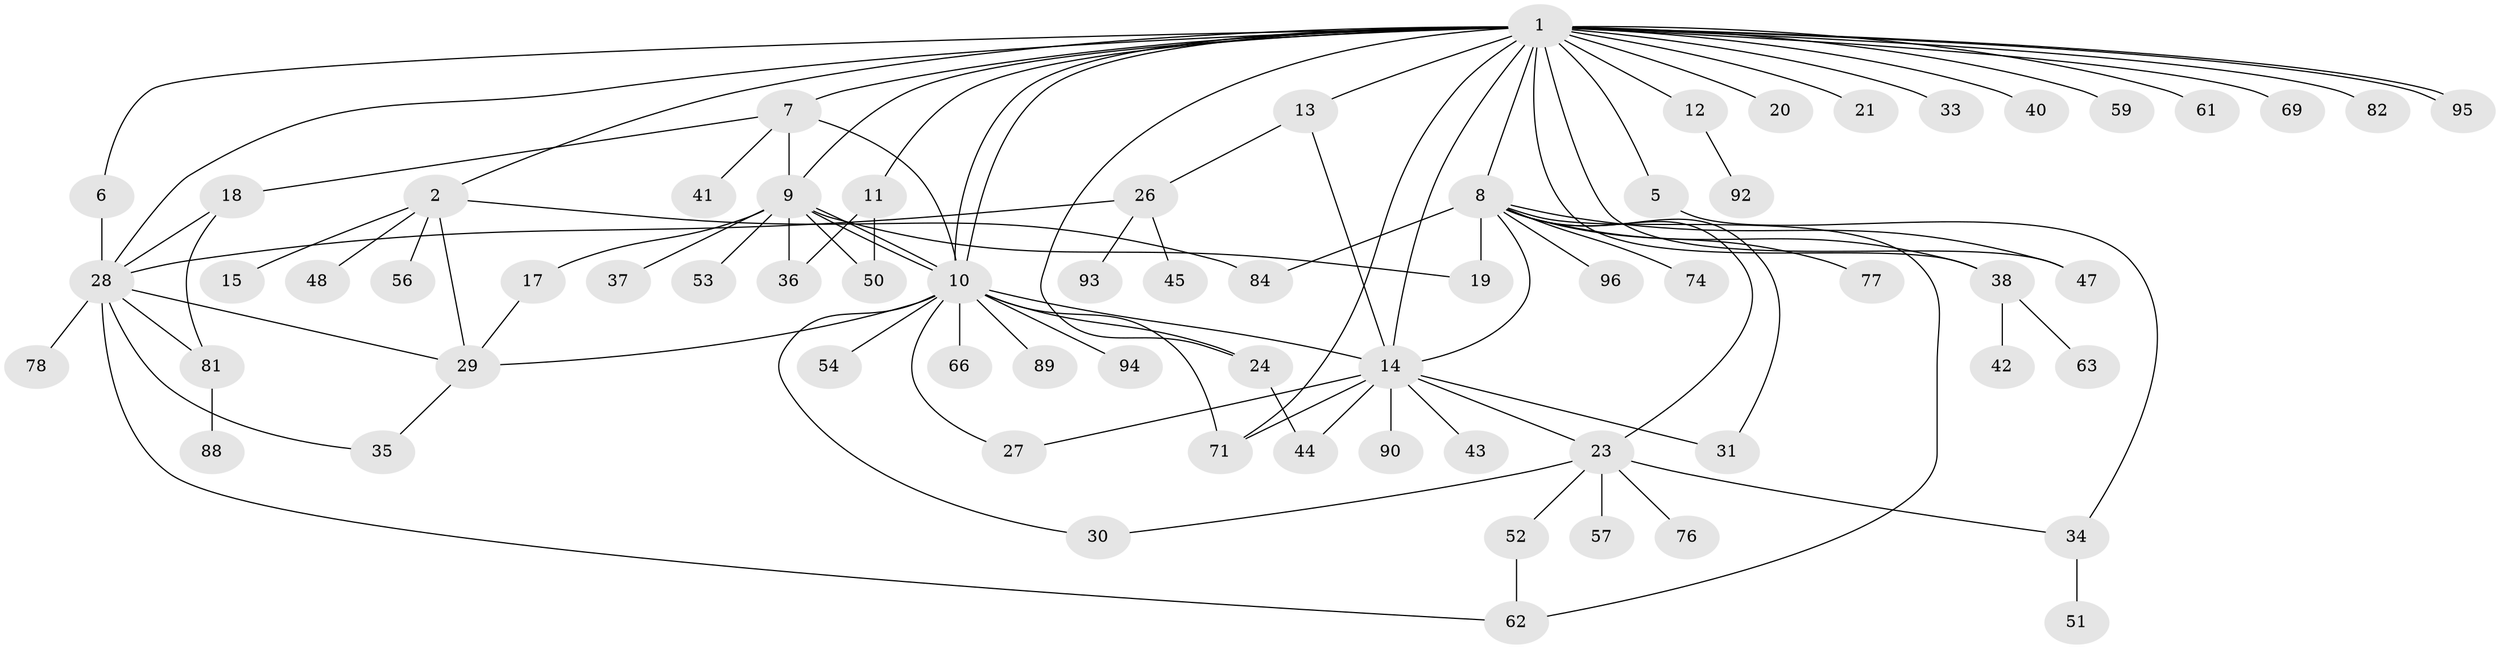// Generated by graph-tools (version 1.1) at 2025/51/02/27/25 19:51:54]
// undirected, 69 vertices, 102 edges
graph export_dot {
graph [start="1"]
  node [color=gray90,style=filled];
  1 [super="+4"];
  2 [super="+3"];
  5 [super="+16"];
  6 [super="+91"];
  7 [super="+22"];
  8 [super="+25"];
  9 [super="+64"];
  10 [super="+83"];
  11;
  12 [super="+67"];
  13;
  14 [super="+80"];
  15;
  17 [super="+39"];
  18;
  19;
  20 [super="+46"];
  21;
  23 [super="+32"];
  24 [super="+49"];
  26;
  27 [super="+73"];
  28 [super="+55"];
  29 [super="+75"];
  30;
  31;
  33;
  34 [super="+86"];
  35;
  36;
  37 [super="+58"];
  38 [super="+85"];
  40;
  41;
  42;
  43 [super="+60"];
  44;
  45;
  47 [super="+70"];
  48;
  50 [super="+68"];
  51;
  52 [super="+65"];
  53;
  54;
  56;
  57;
  59;
  61 [super="+72"];
  62 [super="+79"];
  63;
  66;
  69;
  71 [super="+87"];
  74;
  76;
  77;
  78;
  81;
  82;
  84;
  88;
  89;
  90;
  92;
  93;
  94;
  95;
  96;
  1 -- 2;
  1 -- 5;
  1 -- 6;
  1 -- 7;
  1 -- 8;
  1 -- 9 [weight=2];
  1 -- 10;
  1 -- 10;
  1 -- 11;
  1 -- 12;
  1 -- 13;
  1 -- 20;
  1 -- 21;
  1 -- 24;
  1 -- 28;
  1 -- 38 [weight=2];
  1 -- 40;
  1 -- 69;
  1 -- 71;
  1 -- 82;
  1 -- 95;
  1 -- 95;
  1 -- 33;
  1 -- 59;
  1 -- 61;
  1 -- 47;
  1 -- 14;
  2 -- 15;
  2 -- 56;
  2 -- 84;
  2 -- 48;
  2 -- 29;
  5 -- 34;
  6 -- 28;
  7 -- 9;
  7 -- 10;
  7 -- 18;
  7 -- 41;
  8 -- 31;
  8 -- 47;
  8 -- 74;
  8 -- 77;
  8 -- 84;
  8 -- 96;
  8 -- 19;
  8 -- 23;
  8 -- 14;
  8 -- 62;
  8 -- 38;
  9 -- 10;
  9 -- 10;
  9 -- 17;
  9 -- 19;
  9 -- 36;
  9 -- 37;
  9 -- 50;
  9 -- 53;
  10 -- 14 [weight=2];
  10 -- 24;
  10 -- 27;
  10 -- 30;
  10 -- 54;
  10 -- 66;
  10 -- 71;
  10 -- 89;
  10 -- 94;
  10 -- 29;
  11 -- 36;
  11 -- 50;
  12 -- 92;
  13 -- 14;
  13 -- 26;
  14 -- 23;
  14 -- 31;
  14 -- 43;
  14 -- 44;
  14 -- 71;
  14 -- 90;
  14 -- 27;
  17 -- 29;
  18 -- 81;
  18 -- 28;
  23 -- 34;
  23 -- 52;
  23 -- 57;
  23 -- 76;
  23 -- 30;
  24 -- 44;
  26 -- 45;
  26 -- 93;
  26 -- 28;
  28 -- 81;
  28 -- 35;
  28 -- 62;
  28 -- 78;
  28 -- 29;
  29 -- 35;
  34 -- 51;
  38 -- 42;
  38 -- 63;
  52 -- 62;
  81 -- 88;
}
